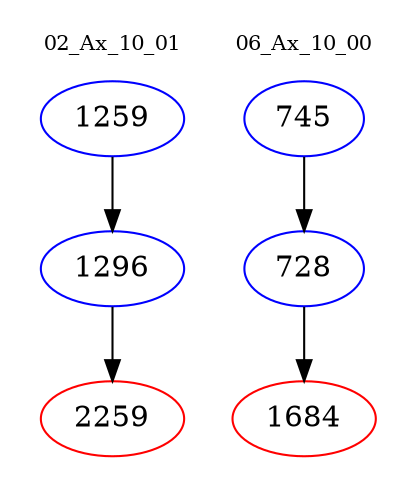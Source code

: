 digraph{
subgraph cluster_0 {
color = white
label = "02_Ax_10_01";
fontsize=10;
T0_1259 [label="1259", color="blue"]
T0_1259 -> T0_1296 [color="black"]
T0_1296 [label="1296", color="blue"]
T0_1296 -> T0_2259 [color="black"]
T0_2259 [label="2259", color="red"]
}
subgraph cluster_1 {
color = white
label = "06_Ax_10_00";
fontsize=10;
T1_745 [label="745", color="blue"]
T1_745 -> T1_728 [color="black"]
T1_728 [label="728", color="blue"]
T1_728 -> T1_1684 [color="black"]
T1_1684 [label="1684", color="red"]
}
}
